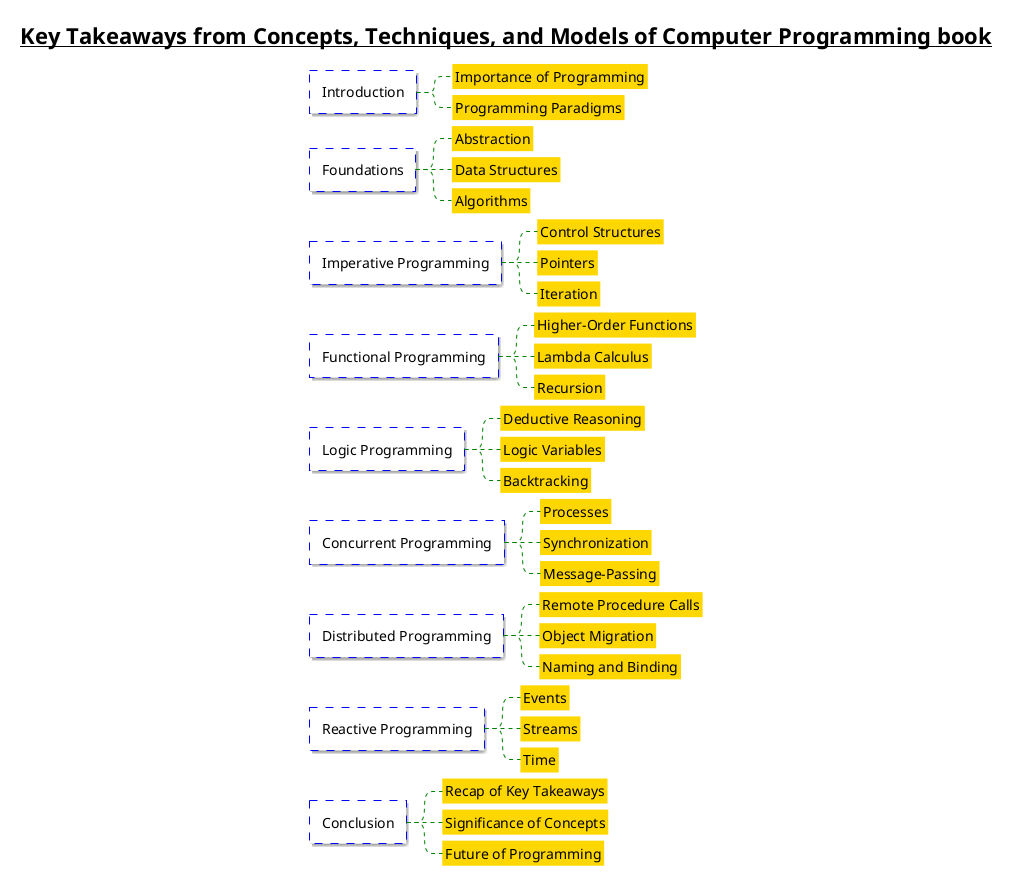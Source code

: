@startmindmap
<style>
node {
    Padding 12
    Margin 3
    HorizontalAlignment center
    LineColor blue
    LineThickness 3.0
    BackgroundColor gold
    RoundCorner 40
    MaximumWidth 1000
}

rootNode {
    LineStyle 8.0;3.0
    LineColor red
    BackgroundColor white
    LineThickness 1.0
    RoundCorner 0
    Shadowing 1.0
}

leafNode {
    LineColor gold
    RoundCorner 0
    Padding 3
}

arrow {
    LineStyle 4
    LineThickness 1.0
    LineColor green
}
</style>

title =__Key Takeaways from Concepts, Techniques, and Models of Computer Programming book__

* Introduction
** Importance of Programming
** Programming Paradigms

* Foundations
** Abstraction
** Data Structures
** Algorithms

* Imperative Programming
** Control Structures
** Pointers
** Iteration

* Functional Programming
** Higher-Order Functions
** Lambda Calculus
** Recursion

* Logic Programming
** Deductive Reasoning
** Logic Variables
** Backtracking

* Concurrent Programming
** Processes
** Synchronization
** Message-Passing

* Distributed Programming
** Remote Procedure Calls
** Object Migration
** Naming and Binding

* Reactive Programming
** Events
** Streams
** Time

* Conclusion
** Recap of Key Takeaways
** Significance of Concepts
** Future of Programming

@endmindmap
